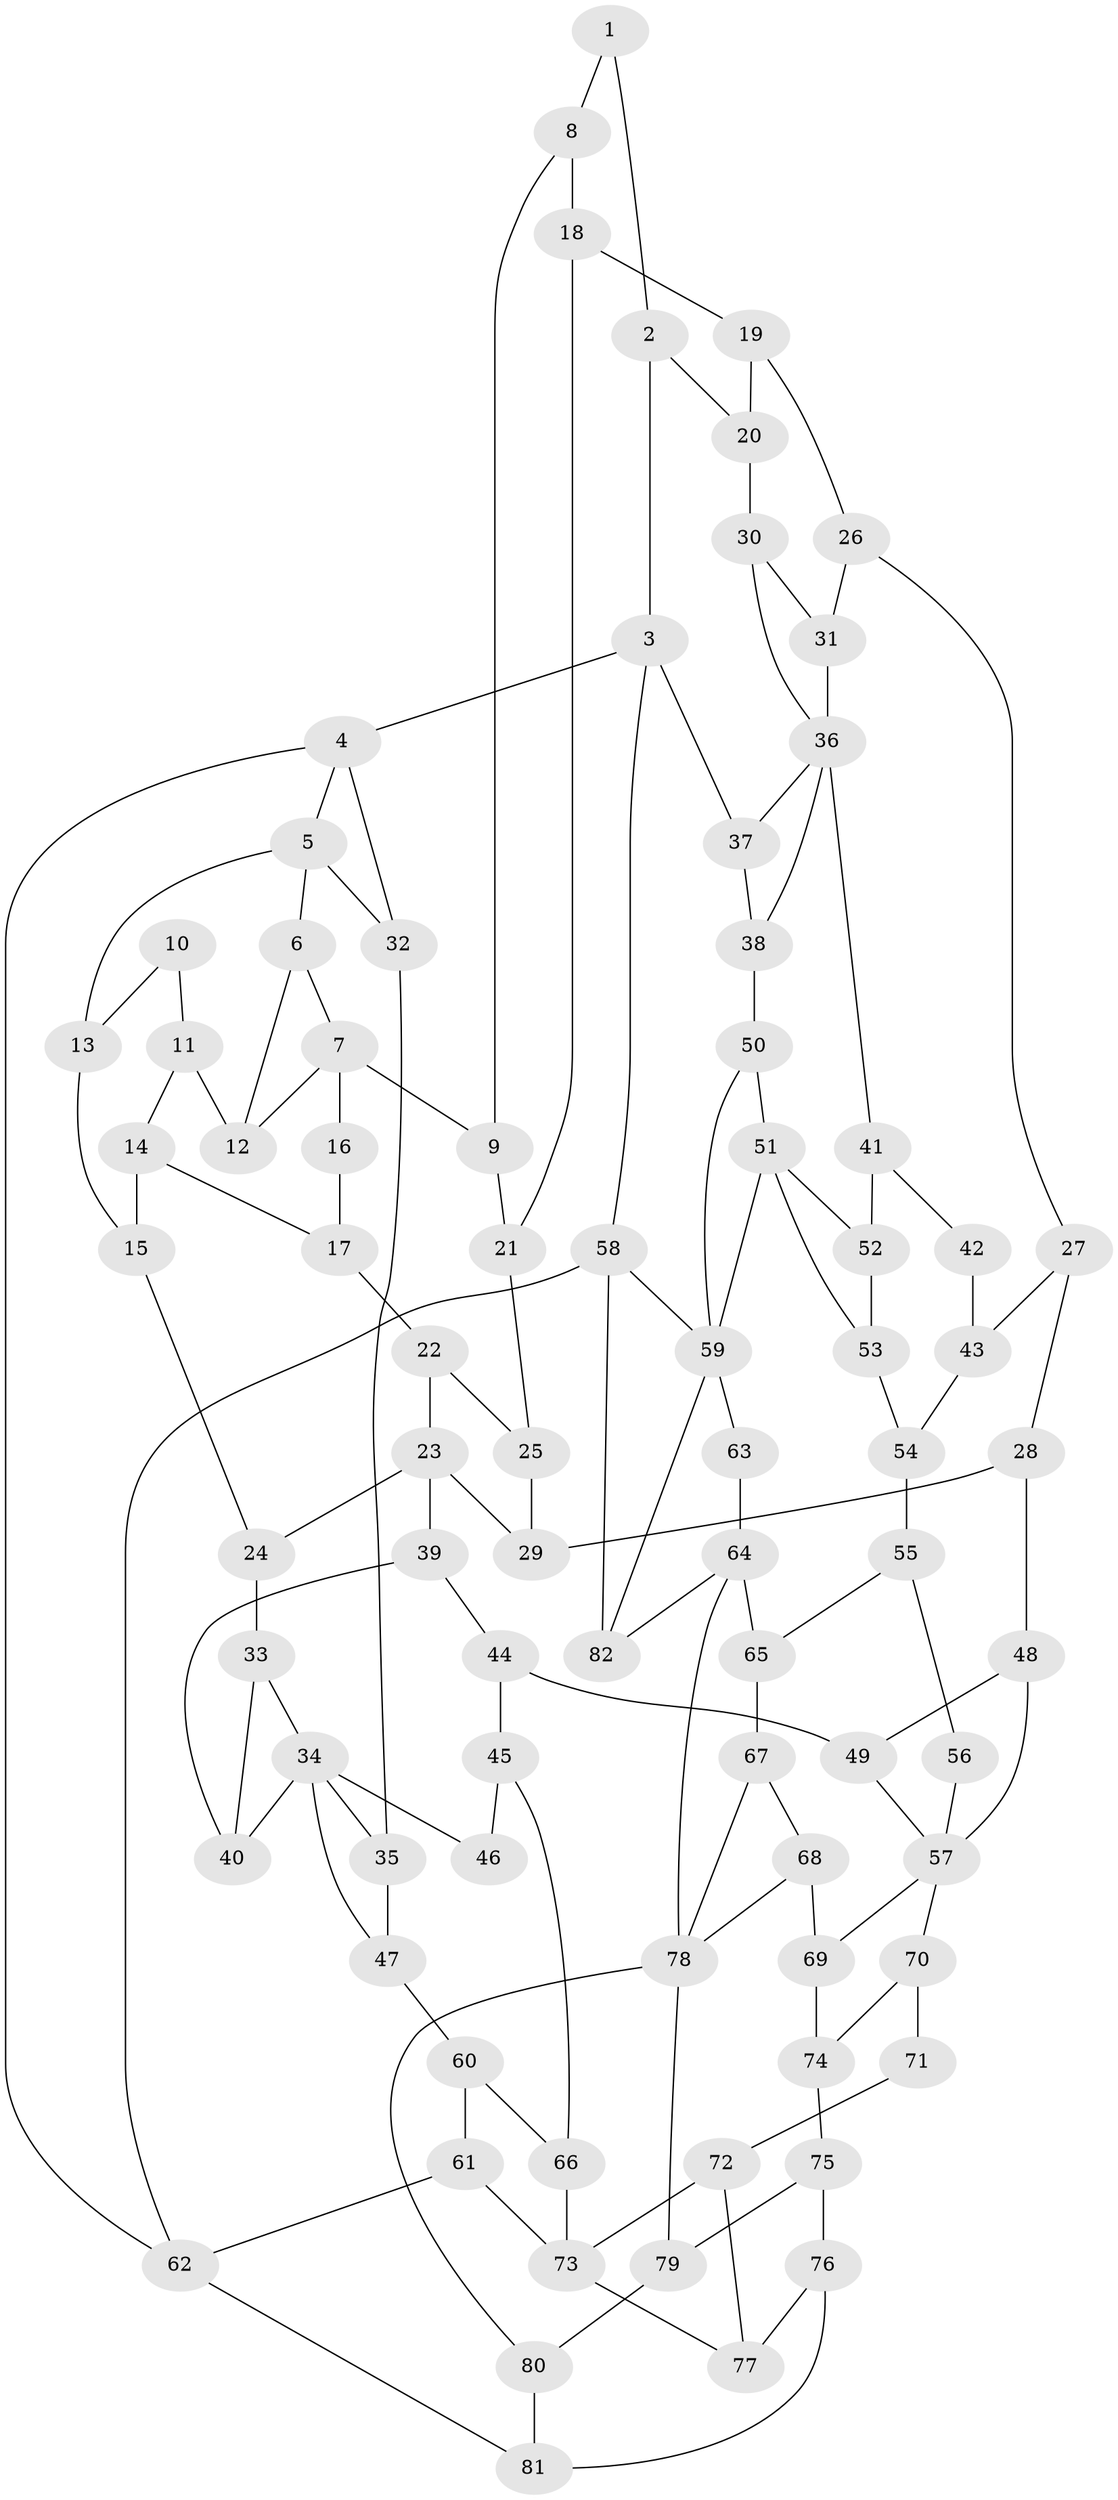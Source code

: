// original degree distribution, {3: 0.034482758620689655, 6: 0.25862068965517243, 5: 0.46551724137931033, 4: 0.2413793103448276}
// Generated by graph-tools (version 1.1) at 2025/54/03/04/25 22:54:25]
// undirected, 82 vertices, 129 edges
graph export_dot {
  node [color=gray90,style=filled];
  1;
  2;
  3;
  4;
  5;
  6;
  7;
  8;
  9;
  10;
  11;
  12;
  13;
  14;
  15;
  16;
  17;
  18;
  19;
  20;
  21;
  22;
  23;
  24;
  25;
  26;
  27;
  28;
  29;
  30;
  31;
  32;
  33;
  34;
  35;
  36;
  37;
  38;
  39;
  40;
  41;
  42;
  43;
  44;
  45;
  46;
  47;
  48;
  49;
  50;
  51;
  52;
  53;
  54;
  55;
  56;
  57;
  58;
  59;
  60;
  61;
  62;
  63;
  64;
  65;
  66;
  67;
  68;
  69;
  70;
  71;
  72;
  73;
  74;
  75;
  76;
  77;
  78;
  79;
  80;
  81;
  82;
  1 -- 2 [weight=1.0];
  1 -- 8 [weight=1.0];
  2 -- 3 [weight=1.0];
  2 -- 20 [weight=1.0];
  3 -- 4 [weight=1.0];
  3 -- 37 [weight=1.0];
  3 -- 58 [weight=1.0];
  4 -- 5 [weight=1.0];
  4 -- 32 [weight=1.0];
  4 -- 62 [weight=1.0];
  5 -- 6 [weight=1.0];
  5 -- 13 [weight=1.0];
  5 -- 32 [weight=1.0];
  6 -- 7 [weight=1.0];
  6 -- 12 [weight=1.0];
  7 -- 9 [weight=1.0];
  7 -- 12 [weight=1.0];
  7 -- 16 [weight=2.0];
  8 -- 9 [weight=1.0];
  8 -- 18 [weight=1.0];
  9 -- 21 [weight=1.0];
  10 -- 11 [weight=1.0];
  10 -- 13 [weight=1.0];
  11 -- 12 [weight=1.0];
  11 -- 14 [weight=1.0];
  13 -- 15 [weight=1.0];
  14 -- 15 [weight=1.0];
  14 -- 17 [weight=1.0];
  15 -- 24 [weight=1.0];
  16 -- 17 [weight=1.0];
  17 -- 22 [weight=1.0];
  18 -- 19 [weight=1.0];
  18 -- 21 [weight=1.0];
  19 -- 20 [weight=1.0];
  19 -- 26 [weight=1.0];
  20 -- 30 [weight=1.0];
  21 -- 25 [weight=1.0];
  22 -- 23 [weight=1.0];
  22 -- 25 [weight=1.0];
  23 -- 24 [weight=1.0];
  23 -- 29 [weight=1.0];
  23 -- 39 [weight=1.0];
  24 -- 33 [weight=1.0];
  25 -- 29 [weight=1.0];
  26 -- 27 [weight=1.0];
  26 -- 31 [weight=1.0];
  27 -- 28 [weight=1.0];
  27 -- 43 [weight=1.0];
  28 -- 29 [weight=1.0];
  28 -- 48 [weight=1.0];
  30 -- 31 [weight=1.0];
  30 -- 36 [weight=1.0];
  31 -- 36 [weight=1.0];
  32 -- 35 [weight=1.0];
  33 -- 34 [weight=1.0];
  33 -- 40 [weight=1.0];
  34 -- 35 [weight=1.0];
  34 -- 40 [weight=1.0];
  34 -- 46 [weight=2.0];
  34 -- 47 [weight=1.0];
  35 -- 47 [weight=1.0];
  36 -- 37 [weight=1.0];
  36 -- 38 [weight=1.0];
  36 -- 41 [weight=2.0];
  37 -- 38 [weight=1.0];
  38 -- 50 [weight=1.0];
  39 -- 40 [weight=1.0];
  39 -- 44 [weight=1.0];
  41 -- 42 [weight=2.0];
  41 -- 52 [weight=1.0];
  42 -- 43 [weight=1.0];
  43 -- 54 [weight=1.0];
  44 -- 45 [weight=1.0];
  44 -- 49 [weight=1.0];
  45 -- 46 [weight=1.0];
  45 -- 66 [weight=1.0];
  47 -- 60 [weight=1.0];
  48 -- 49 [weight=1.0];
  48 -- 57 [weight=1.0];
  49 -- 57 [weight=1.0];
  50 -- 51 [weight=1.0];
  50 -- 59 [weight=1.0];
  51 -- 52 [weight=1.0];
  51 -- 53 [weight=1.0];
  51 -- 59 [weight=1.0];
  52 -- 53 [weight=1.0];
  53 -- 54 [weight=1.0];
  54 -- 55 [weight=1.0];
  55 -- 56 [weight=1.0];
  55 -- 65 [weight=1.0];
  56 -- 57 [weight=2.0];
  57 -- 69 [weight=1.0];
  57 -- 70 [weight=1.0];
  58 -- 59 [weight=1.0];
  58 -- 62 [weight=1.0];
  58 -- 82 [weight=1.0];
  59 -- 63 [weight=2.0];
  59 -- 82 [weight=1.0];
  60 -- 61 [weight=1.0];
  60 -- 66 [weight=1.0];
  61 -- 62 [weight=1.0];
  61 -- 73 [weight=1.0];
  62 -- 81 [weight=1.0];
  63 -- 64 [weight=1.0];
  64 -- 65 [weight=1.0];
  64 -- 78 [weight=2.0];
  64 -- 82 [weight=1.0];
  65 -- 67 [weight=1.0];
  66 -- 73 [weight=1.0];
  67 -- 68 [weight=1.0];
  67 -- 78 [weight=1.0];
  68 -- 69 [weight=1.0];
  68 -- 78 [weight=1.0];
  69 -- 74 [weight=1.0];
  70 -- 71 [weight=1.0];
  70 -- 74 [weight=1.0];
  71 -- 72 [weight=2.0];
  72 -- 73 [weight=3.0];
  72 -- 77 [weight=1.0];
  73 -- 77 [weight=1.0];
  74 -- 75 [weight=1.0];
  75 -- 76 [weight=1.0];
  75 -- 79 [weight=1.0];
  76 -- 77 [weight=1.0];
  76 -- 81 [weight=1.0];
  78 -- 79 [weight=1.0];
  78 -- 80 [weight=1.0];
  79 -- 80 [weight=1.0];
  80 -- 81 [weight=1.0];
}
